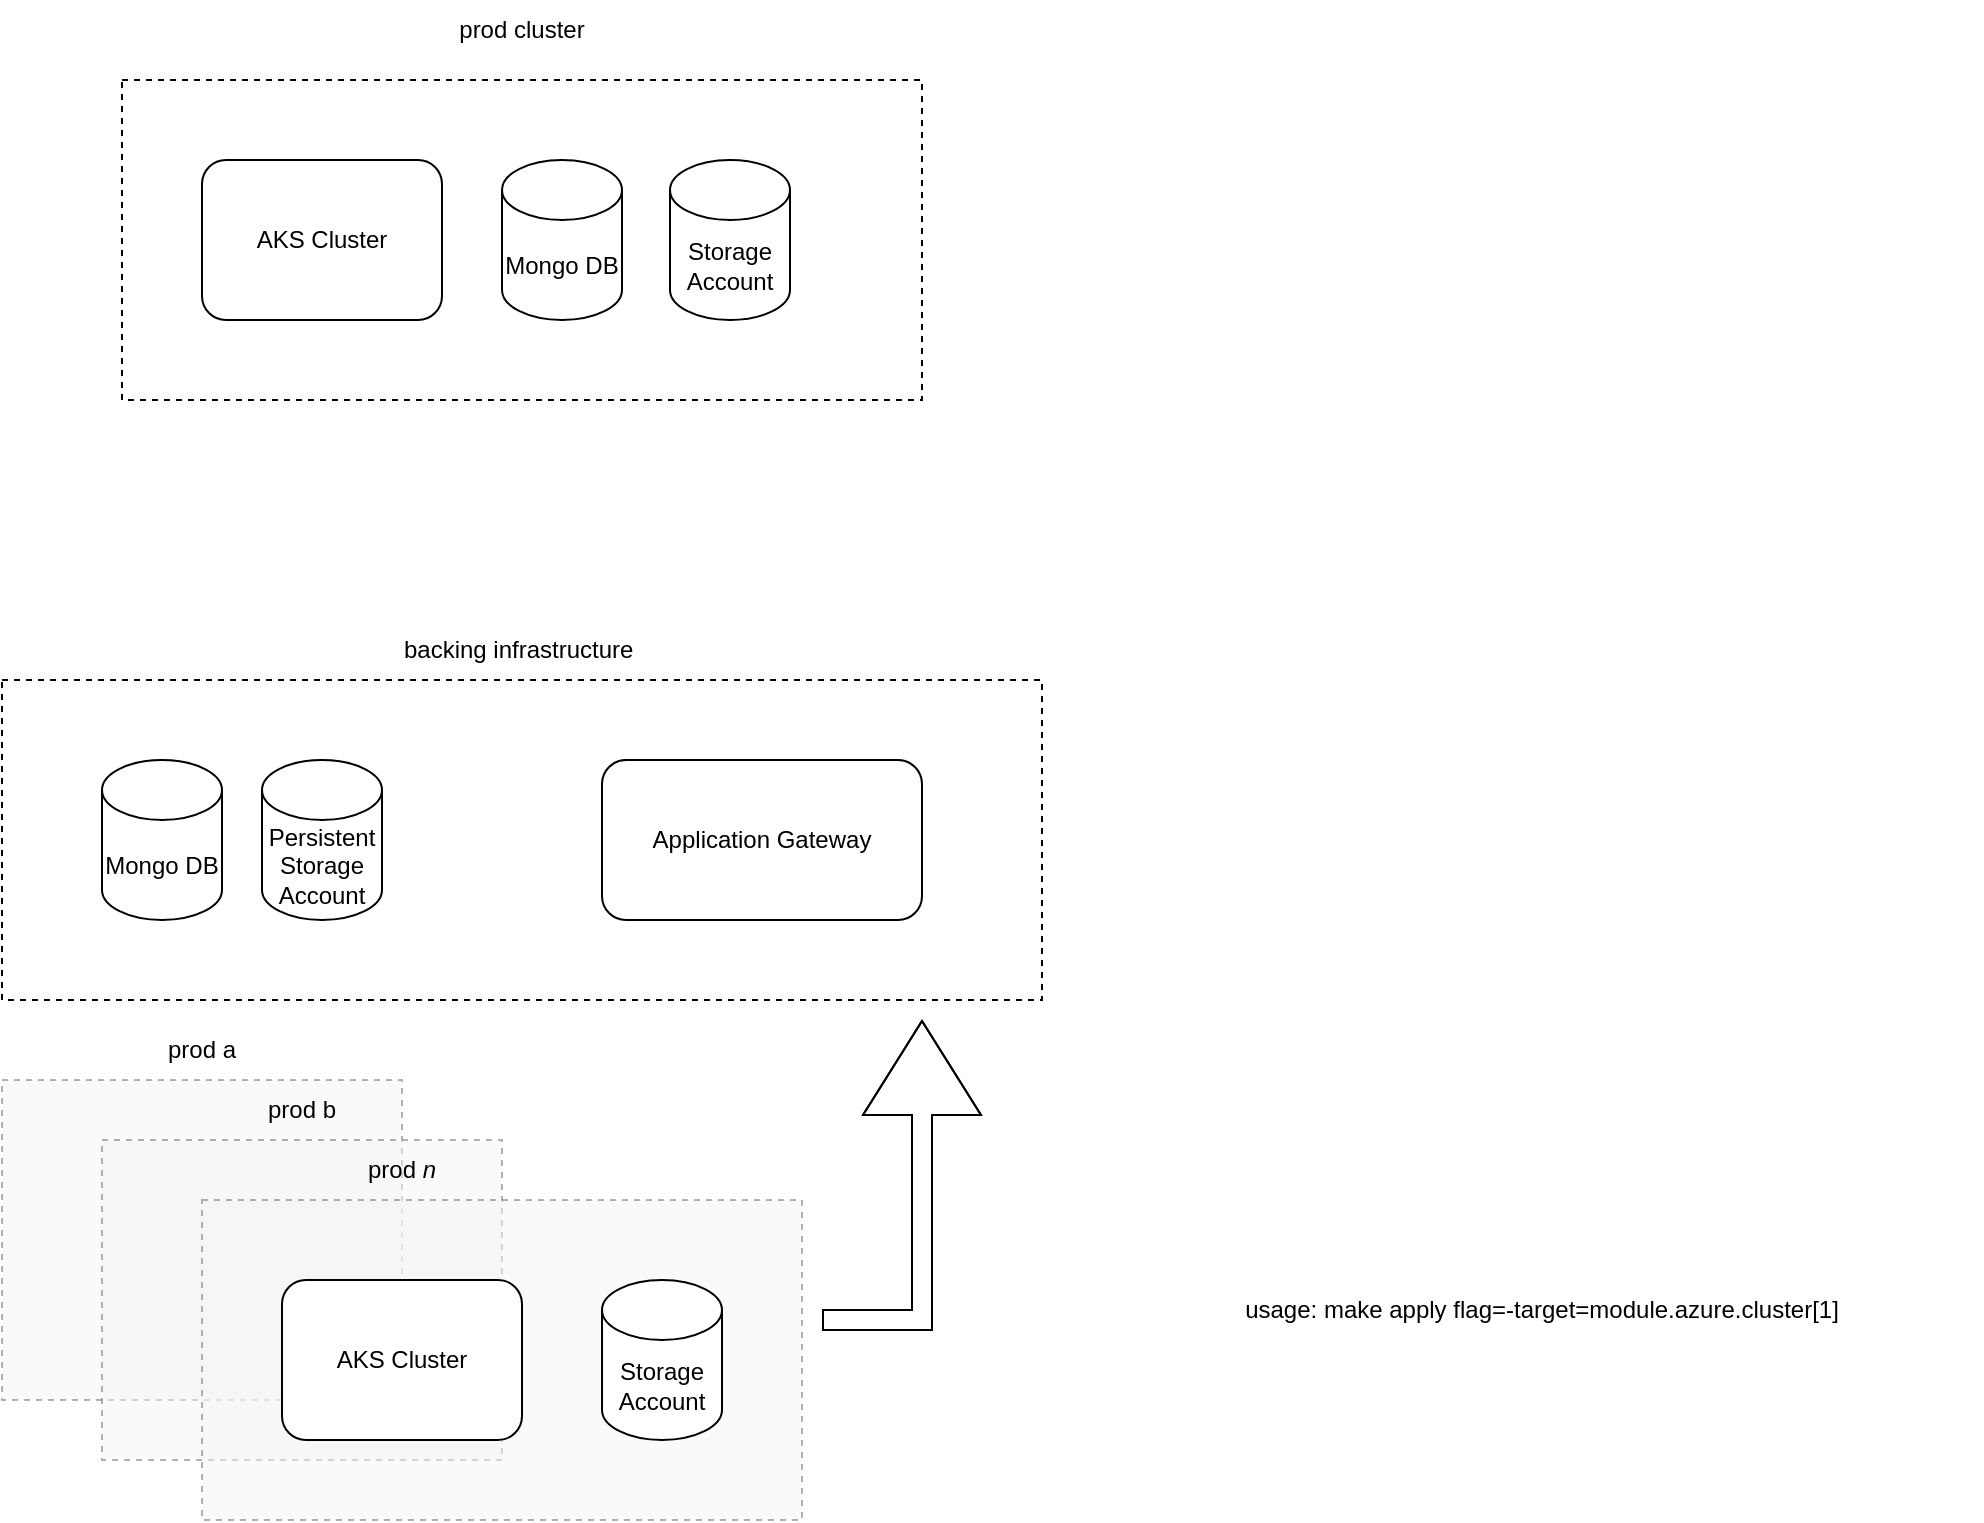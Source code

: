 <mxfile version="21.3.2" type="github">
  <diagram name="Page-1" id="UDhhqJxpYbAcWsfHzgjm">
    <mxGraphModel dx="1026" dy="549" grid="1" gridSize="10" guides="1" tooltips="1" connect="1" arrows="1" fold="1" page="1" pageScale="1" pageWidth="827" pageHeight="1169" math="0" shadow="0">
      <root>
        <mxCell id="0" />
        <mxCell id="1" parent="0" />
        <mxCell id="UAQwls65sq5eITKKGj8J-15" value="" style="rounded=0;whiteSpace=wrap;html=1;fillColor=none;dashed=1;" vertex="1" parent="1">
          <mxGeometry x="140" y="400" width="520" height="160" as="geometry" />
        </mxCell>
        <mxCell id="UAQwls65sq5eITKKGj8J-1" value="" style="rounded=0;whiteSpace=wrap;html=1;fillColor=none;dashed=1;" vertex="1" parent="1">
          <mxGeometry x="200" y="100" width="400" height="160" as="geometry" />
        </mxCell>
        <mxCell id="UAQwls65sq5eITKKGj8J-2" value="prod cluster" style="text;html=1;strokeColor=none;fillColor=none;align=center;verticalAlign=middle;whiteSpace=wrap;rounded=0;" vertex="1" parent="1">
          <mxGeometry x="360" y="60" width="80" height="30" as="geometry" />
        </mxCell>
        <mxCell id="UAQwls65sq5eITKKGj8J-3" value="Storage Account" style="shape=cylinder3;whiteSpace=wrap;html=1;boundedLbl=1;backgroundOutline=1;size=15;" vertex="1" parent="1">
          <mxGeometry x="474" y="140" width="60" height="80" as="geometry" />
        </mxCell>
        <mxCell id="UAQwls65sq5eITKKGj8J-4" value="Mongo DB" style="shape=cylinder3;whiteSpace=wrap;html=1;boundedLbl=1;backgroundOutline=1;size=15;" vertex="1" parent="1">
          <mxGeometry x="390" y="140" width="60" height="80" as="geometry" />
        </mxCell>
        <mxCell id="UAQwls65sq5eITKKGj8J-5" value="AKS Cluster" style="rounded=1;whiteSpace=wrap;html=1;" vertex="1" parent="1">
          <mxGeometry x="240" y="140" width="120" height="80" as="geometry" />
        </mxCell>
        <mxCell id="UAQwls65sq5eITKKGj8J-6" value="" style="rounded=0;whiteSpace=wrap;html=1;dashed=1;opacity=50;fillColor=#f5f5f5;fontColor=#333333;strokeColor=#666666;" vertex="1" parent="1">
          <mxGeometry x="140" y="600" width="200" height="160" as="geometry" />
        </mxCell>
        <mxCell id="UAQwls65sq5eITKKGj8J-7" value="prod a" style="text;html=1;strokeColor=none;fillColor=none;align=center;verticalAlign=middle;whiteSpace=wrap;rounded=0;" vertex="1" parent="1">
          <mxGeometry x="200" y="570" width="80" height="30" as="geometry" />
        </mxCell>
        <mxCell id="UAQwls65sq5eITKKGj8J-8" value="Persistent Storage Account" style="shape=cylinder3;whiteSpace=wrap;html=1;boundedLbl=1;backgroundOutline=1;size=15;" vertex="1" parent="1">
          <mxGeometry x="270" y="440" width="60" height="80" as="geometry" />
        </mxCell>
        <mxCell id="UAQwls65sq5eITKKGj8J-9" value="Mongo DB" style="shape=cylinder3;whiteSpace=wrap;html=1;boundedLbl=1;backgroundOutline=1;size=15;" vertex="1" parent="1">
          <mxGeometry x="190" y="440" width="60" height="80" as="geometry" />
        </mxCell>
        <mxCell id="UAQwls65sq5eITKKGj8J-11" value="" style="rounded=0;whiteSpace=wrap;html=1;dashed=1;opacity=50;fillColor=#f5f5f5;fontColor=#333333;strokeColor=#666666;" vertex="1" parent="1">
          <mxGeometry x="190" y="630" width="200" height="160" as="geometry" />
        </mxCell>
        <mxCell id="UAQwls65sq5eITKKGj8J-12" value="prod b" style="text;html=1;strokeColor=none;fillColor=none;align=center;verticalAlign=middle;whiteSpace=wrap;rounded=0;" vertex="1" parent="1">
          <mxGeometry x="250" y="600" width="80" height="30" as="geometry" />
        </mxCell>
        <mxCell id="UAQwls65sq5eITKKGj8J-14" value="usage: make apply flag=-target=module.azure.cluster[1]" style="text;html=1;strokeColor=none;fillColor=none;align=center;verticalAlign=middle;whiteSpace=wrap;rounded=0;" vertex="1" parent="1">
          <mxGeometry x="690" y="700" width="440" height="30" as="geometry" />
        </mxCell>
        <mxCell id="UAQwls65sq5eITKKGj8J-16" value="backing infrastructure&amp;nbsp;" style="text;html=1;strokeColor=none;fillColor=none;align=center;verticalAlign=middle;whiteSpace=wrap;rounded=0;" vertex="1" parent="1">
          <mxGeometry x="300" y="370" width="200" height="30" as="geometry" />
        </mxCell>
        <mxCell id="UAQwls65sq5eITKKGj8J-17" value="Application Gateway" style="rounded=1;whiteSpace=wrap;html=1;" vertex="1" parent="1">
          <mxGeometry x="440" y="440" width="160" height="80" as="geometry" />
        </mxCell>
        <mxCell id="UAQwls65sq5eITKKGj8J-18" value="" style="rounded=0;whiteSpace=wrap;html=1;dashed=1;opacity=50;fillColor=#f5f5f5;fontColor=#333333;strokeColor=#666666;" vertex="1" parent="1">
          <mxGeometry x="240" y="660" width="300" height="160" as="geometry" />
        </mxCell>
        <mxCell id="UAQwls65sq5eITKKGj8J-19" value="prod &lt;i&gt;n&lt;/i&gt;" style="text;html=1;strokeColor=none;fillColor=none;align=center;verticalAlign=middle;whiteSpace=wrap;rounded=0;" vertex="1" parent="1">
          <mxGeometry x="300" y="630" width="80" height="30" as="geometry" />
        </mxCell>
        <mxCell id="UAQwls65sq5eITKKGj8J-20" value="AKS Cluster" style="rounded=1;whiteSpace=wrap;html=1;" vertex="1" parent="1">
          <mxGeometry x="280" y="700" width="120" height="80" as="geometry" />
        </mxCell>
        <mxCell id="UAQwls65sq5eITKKGj8J-21" value="" style="shape=flexArrow;endArrow=classic;html=1;rounded=0;endWidth=48;endSize=15.33;" edge="1" parent="1">
          <mxGeometry width="50" height="50" relative="1" as="geometry">
            <mxPoint x="550" y="720" as="sourcePoint" />
            <mxPoint x="600" y="570" as="targetPoint" />
            <Array as="points">
              <mxPoint x="600" y="720" />
            </Array>
          </mxGeometry>
        </mxCell>
        <mxCell id="UAQwls65sq5eITKKGj8J-22" value="Storage Account" style="shape=cylinder3;whiteSpace=wrap;html=1;boundedLbl=1;backgroundOutline=1;size=15;" vertex="1" parent="1">
          <mxGeometry x="440" y="700" width="60" height="80" as="geometry" />
        </mxCell>
      </root>
    </mxGraphModel>
  </diagram>
</mxfile>
